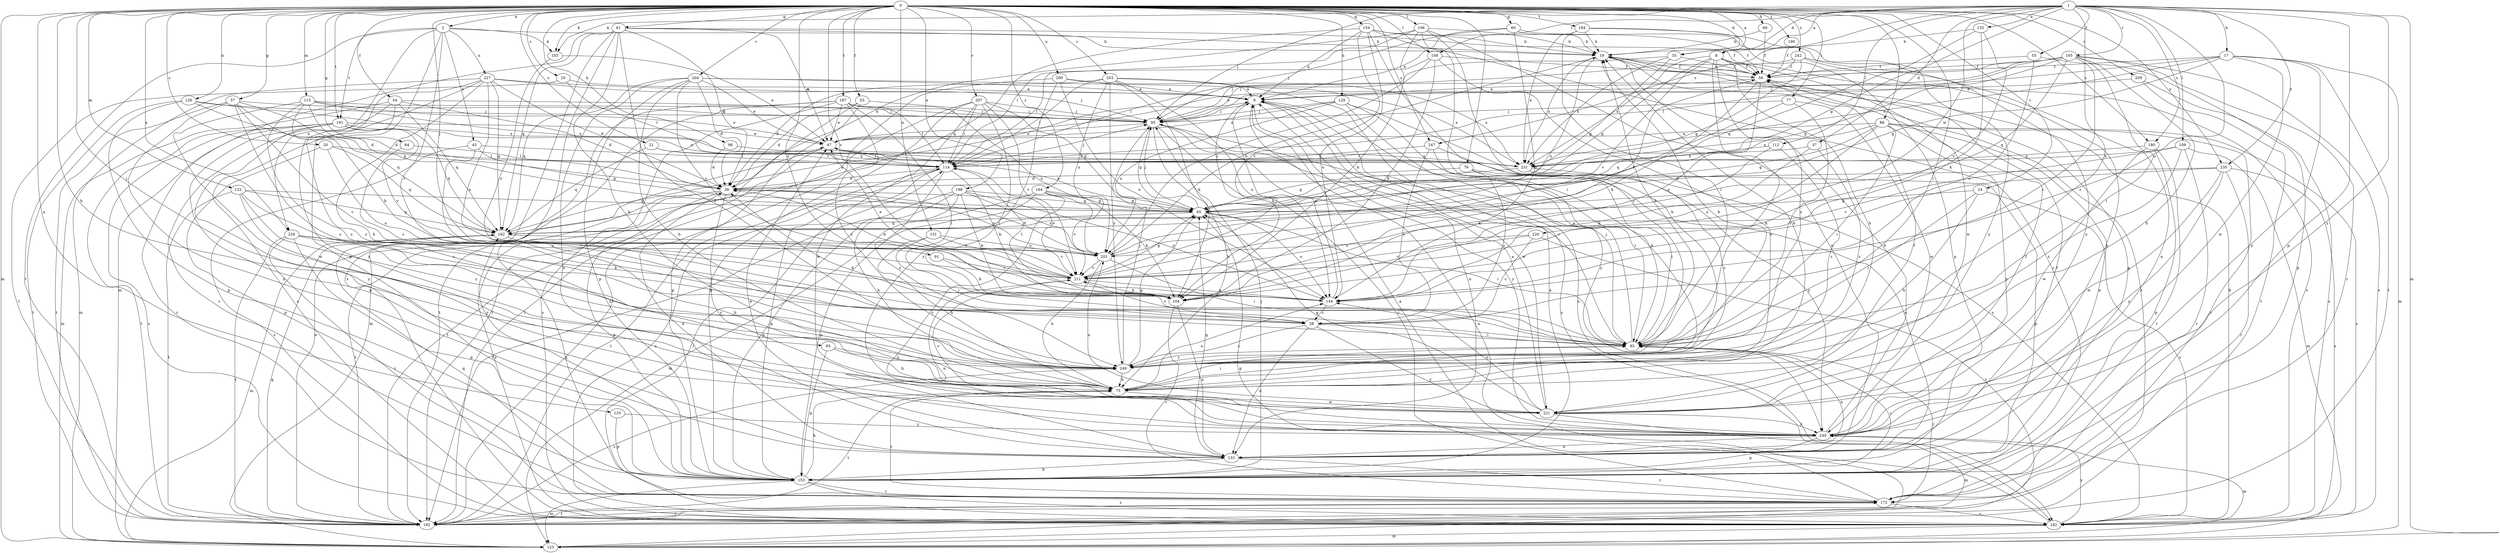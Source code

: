 strict digraph  {
0;
1;
2;
8;
9;
17;
19;
20;
21;
24;
25;
28;
35;
37;
38;
43;
47;
53;
54;
55;
56;
57;
60;
61;
64;
65;
68;
75;
76;
77;
85;
88;
91;
93;
95;
98;
103;
104;
106;
108;
109;
112;
114;
115;
122;
123;
125;
126;
129;
131;
132;
133;
144;
153;
154;
162;
164;
165;
172;
180;
182;
184;
187;
190;
191;
192;
198;
200;
201;
203;
204;
207;
209;
211;
220;
221;
226;
227;
231;
235;
240;
242;
247;
249;
0 -> 2  [label=a];
0 -> 8  [label=a];
0 -> 20  [label=c];
0 -> 21  [label=c];
0 -> 24  [label=c];
0 -> 25  [label=c];
0 -> 35  [label=d];
0 -> 53  [label=f];
0 -> 54  [label=f];
0 -> 57  [label=g];
0 -> 60  [label=g];
0 -> 61  [label=g];
0 -> 64  [label=g];
0 -> 68  [label=h];
0 -> 75  [label=h];
0 -> 76  [label=i];
0 -> 77  [label=i];
0 -> 85  [label=i];
0 -> 88  [label=j];
0 -> 91  [label=j];
0 -> 93  [label=j];
0 -> 98  [label=k];
0 -> 103  [label=k];
0 -> 106  [label=l];
0 -> 108  [label=l];
0 -> 115  [label=m];
0 -> 122  [label=m];
0 -> 123  [label=m];
0 -> 125  [label=n];
0 -> 126  [label=n];
0 -> 129  [label=n];
0 -> 131  [label=n];
0 -> 144  [label=o];
0 -> 154  [label=q];
0 -> 164  [label=r];
0 -> 180  [label=s];
0 -> 184  [label=t];
0 -> 187  [label=t];
0 -> 190  [label=t];
0 -> 191  [label=t];
0 -> 198  [label=u];
0 -> 200  [label=u];
0 -> 203  [label=v];
0 -> 204  [label=v];
0 -> 207  [label=v];
0 -> 209  [label=v];
0 -> 211  [label=v];
0 -> 226  [label=x];
0 -> 235  [label=y];
0 -> 242  [label=z];
0 -> 247  [label=z];
1 -> 8  [label=a];
1 -> 17  [label=b];
1 -> 35  [label=d];
1 -> 37  [label=d];
1 -> 55  [label=f];
1 -> 65  [label=g];
1 -> 95  [label=j];
1 -> 103  [label=k];
1 -> 108  [label=l];
1 -> 109  [label=l];
1 -> 112  [label=l];
1 -> 123  [label=m];
1 -> 132  [label=n];
1 -> 144  [label=o];
1 -> 153  [label=p];
1 -> 165  [label=r];
1 -> 180  [label=s];
1 -> 220  [label=w];
1 -> 235  [label=y];
1 -> 240  [label=y];
1 -> 247  [label=z];
1 -> 249  [label=z];
2 -> 19  [label=b];
2 -> 28  [label=c];
2 -> 43  [label=e];
2 -> 103  [label=k];
2 -> 153  [label=p];
2 -> 191  [label=t];
2 -> 192  [label=t];
2 -> 226  [label=x];
2 -> 227  [label=x];
8 -> 56  [label=f];
8 -> 65  [label=g];
8 -> 75  [label=h];
8 -> 85  [label=i];
8 -> 182  [label=s];
8 -> 211  [label=v];
8 -> 221  [label=w];
8 -> 231  [label=x];
8 -> 249  [label=z];
9 -> 95  [label=j];
9 -> 104  [label=k];
9 -> 133  [label=n];
9 -> 182  [label=s];
9 -> 221  [label=w];
17 -> 56  [label=f];
17 -> 65  [label=g];
17 -> 95  [label=j];
17 -> 123  [label=m];
17 -> 192  [label=t];
17 -> 221  [label=w];
17 -> 231  [label=x];
17 -> 240  [label=y];
19 -> 56  [label=f];
19 -> 153  [label=p];
19 -> 192  [label=t];
19 -> 201  [label=u];
19 -> 231  [label=x];
20 -> 114  [label=l];
20 -> 144  [label=o];
20 -> 153  [label=p];
20 -> 162  [label=q];
21 -> 114  [label=l];
21 -> 162  [label=q];
21 -> 231  [label=x];
24 -> 65  [label=g];
24 -> 75  [label=h];
24 -> 85  [label=i];
24 -> 182  [label=s];
25 -> 9  [label=a];
25 -> 114  [label=l];
25 -> 192  [label=t];
28 -> 85  [label=i];
28 -> 133  [label=n];
28 -> 211  [label=v];
28 -> 240  [label=y];
28 -> 249  [label=z];
35 -> 56  [label=f];
35 -> 65  [label=g];
35 -> 114  [label=l];
35 -> 231  [label=x];
37 -> 104  [label=k];
37 -> 114  [label=l];
37 -> 249  [label=z];
38 -> 65  [label=g];
38 -> 153  [label=p];
38 -> 182  [label=s];
38 -> 192  [label=t];
38 -> 201  [label=u];
38 -> 240  [label=y];
43 -> 65  [label=g];
43 -> 85  [label=i];
43 -> 114  [label=l];
43 -> 182  [label=s];
47 -> 114  [label=l];
47 -> 192  [label=t];
47 -> 231  [label=x];
53 -> 38  [label=d];
53 -> 95  [label=j];
53 -> 153  [label=p];
53 -> 192  [label=t];
54 -> 38  [label=d];
54 -> 95  [label=j];
54 -> 123  [label=m];
54 -> 162  [label=q];
54 -> 172  [label=r];
54 -> 249  [label=z];
55 -> 56  [label=f];
55 -> 144  [label=o];
55 -> 153  [label=p];
56 -> 9  [label=a];
56 -> 19  [label=b];
56 -> 104  [label=k];
56 -> 144  [label=o];
57 -> 28  [label=c];
57 -> 38  [label=d];
57 -> 95  [label=j];
57 -> 104  [label=k];
57 -> 133  [label=n];
57 -> 192  [label=t];
57 -> 249  [label=z];
60 -> 9  [label=a];
60 -> 19  [label=b];
60 -> 95  [label=j];
60 -> 144  [label=o];
60 -> 240  [label=y];
61 -> 19  [label=b];
61 -> 38  [label=d];
61 -> 47  [label=e];
61 -> 56  [label=f];
61 -> 75  [label=h];
61 -> 123  [label=m];
61 -> 162  [label=q];
61 -> 172  [label=r];
61 -> 182  [label=s];
61 -> 249  [label=z];
64 -> 28  [label=c];
64 -> 114  [label=l];
65 -> 47  [label=e];
65 -> 85  [label=i];
65 -> 95  [label=j];
65 -> 144  [label=o];
65 -> 162  [label=q];
68 -> 19  [label=b];
68 -> 56  [label=f];
75 -> 19  [label=b];
75 -> 85  [label=i];
75 -> 144  [label=o];
75 -> 172  [label=r];
75 -> 192  [label=t];
75 -> 221  [label=w];
76 -> 28  [label=c];
76 -> 38  [label=d];
76 -> 85  [label=i];
76 -> 133  [label=n];
77 -> 85  [label=i];
77 -> 95  [label=j];
77 -> 162  [label=q];
77 -> 221  [label=w];
85 -> 9  [label=a];
85 -> 19  [label=b];
85 -> 38  [label=d];
85 -> 95  [label=j];
85 -> 133  [label=n];
85 -> 172  [label=r];
85 -> 249  [label=z];
88 -> 47  [label=e];
88 -> 65  [label=g];
88 -> 85  [label=i];
88 -> 133  [label=n];
88 -> 144  [label=o];
88 -> 172  [label=r];
88 -> 182  [label=s];
88 -> 231  [label=x];
88 -> 240  [label=y];
91 -> 104  [label=k];
91 -> 211  [label=v];
93 -> 75  [label=h];
93 -> 153  [label=p];
93 -> 249  [label=z];
95 -> 47  [label=e];
95 -> 65  [label=g];
95 -> 75  [label=h];
95 -> 85  [label=i];
95 -> 172  [label=r];
95 -> 240  [label=y];
98 -> 38  [label=d];
98 -> 231  [label=x];
103 -> 47  [label=e];
103 -> 144  [label=o];
104 -> 114  [label=l];
104 -> 133  [label=n];
104 -> 172  [label=r];
106 -> 19  [label=b];
106 -> 38  [label=d];
106 -> 85  [label=i];
106 -> 104  [label=k];
106 -> 114  [label=l];
106 -> 133  [label=n];
106 -> 249  [label=z];
108 -> 56  [label=f];
108 -> 75  [label=h];
108 -> 104  [label=k];
108 -> 114  [label=l];
108 -> 201  [label=u];
109 -> 123  [label=m];
109 -> 172  [label=r];
109 -> 211  [label=v];
109 -> 231  [label=x];
109 -> 249  [label=z];
112 -> 104  [label=k];
112 -> 231  [label=x];
112 -> 249  [label=z];
114 -> 38  [label=d];
114 -> 95  [label=j];
114 -> 104  [label=k];
114 -> 153  [label=p];
114 -> 182  [label=s];
114 -> 211  [label=v];
114 -> 249  [label=z];
115 -> 38  [label=d];
115 -> 47  [label=e];
115 -> 95  [label=j];
115 -> 162  [label=q];
115 -> 221  [label=w];
115 -> 231  [label=x];
115 -> 249  [label=z];
122 -> 28  [label=c];
122 -> 65  [label=g];
122 -> 162  [label=q];
122 -> 192  [label=t];
122 -> 240  [label=y];
122 -> 249  [label=z];
123 -> 9  [label=a];
125 -> 153  [label=p];
125 -> 240  [label=y];
126 -> 65  [label=g];
126 -> 95  [label=j];
126 -> 153  [label=p];
126 -> 192  [label=t];
126 -> 231  [label=x];
129 -> 47  [label=e];
129 -> 75  [label=h];
129 -> 95  [label=j];
129 -> 182  [label=s];
129 -> 201  [label=u];
129 -> 240  [label=y];
131 -> 75  [label=h];
131 -> 85  [label=i];
131 -> 201  [label=u];
131 -> 211  [label=v];
132 -> 19  [label=b];
132 -> 104  [label=k];
132 -> 162  [label=q];
132 -> 211  [label=v];
133 -> 38  [label=d];
133 -> 47  [label=e];
133 -> 56  [label=f];
133 -> 65  [label=g];
133 -> 153  [label=p];
133 -> 172  [label=r];
144 -> 9  [label=a];
144 -> 28  [label=c];
153 -> 9  [label=a];
153 -> 75  [label=h];
153 -> 85  [label=i];
153 -> 95  [label=j];
153 -> 123  [label=m];
153 -> 162  [label=q];
153 -> 172  [label=r];
153 -> 182  [label=s];
154 -> 9  [label=a];
154 -> 19  [label=b];
154 -> 56  [label=f];
154 -> 75  [label=h];
154 -> 144  [label=o];
154 -> 162  [label=q];
154 -> 172  [label=r];
154 -> 211  [label=v];
162 -> 9  [label=a];
162 -> 75  [label=h];
162 -> 123  [label=m];
162 -> 201  [label=u];
164 -> 65  [label=g];
164 -> 104  [label=k];
164 -> 123  [label=m];
164 -> 153  [label=p];
164 -> 211  [label=v];
164 -> 240  [label=y];
165 -> 28  [label=c];
165 -> 47  [label=e];
165 -> 56  [label=f];
165 -> 65  [label=g];
165 -> 75  [label=h];
165 -> 85  [label=i];
165 -> 95  [label=j];
165 -> 114  [label=l];
165 -> 162  [label=q];
165 -> 172  [label=r];
165 -> 182  [label=s];
172 -> 9  [label=a];
172 -> 162  [label=q];
172 -> 182  [label=s];
172 -> 192  [label=t];
180 -> 153  [label=p];
180 -> 172  [label=r];
180 -> 221  [label=w];
180 -> 231  [label=x];
182 -> 19  [label=b];
182 -> 65  [label=g];
182 -> 114  [label=l];
182 -> 123  [label=m];
182 -> 240  [label=y];
184 -> 19  [label=b];
184 -> 85  [label=i];
184 -> 153  [label=p];
184 -> 231  [label=x];
184 -> 240  [label=y];
187 -> 47  [label=e];
187 -> 85  [label=i];
187 -> 95  [label=j];
187 -> 114  [label=l];
187 -> 123  [label=m];
187 -> 182  [label=s];
187 -> 192  [label=t];
187 -> 201  [label=u];
187 -> 249  [label=z];
190 -> 56  [label=f];
191 -> 47  [label=e];
191 -> 133  [label=n];
191 -> 162  [label=q];
191 -> 172  [label=r];
191 -> 182  [label=s];
191 -> 192  [label=t];
191 -> 211  [label=v];
191 -> 231  [label=x];
191 -> 240  [label=y];
192 -> 47  [label=e];
192 -> 114  [label=l];
192 -> 162  [label=q];
192 -> 172  [label=r];
192 -> 249  [label=z];
198 -> 65  [label=g];
198 -> 75  [label=h];
198 -> 104  [label=k];
198 -> 144  [label=o];
198 -> 153  [label=p];
198 -> 192  [label=t];
198 -> 201  [label=u];
200 -> 9  [label=a];
200 -> 144  [label=o];
200 -> 192  [label=t];
200 -> 231  [label=x];
200 -> 240  [label=y];
201 -> 19  [label=b];
201 -> 38  [label=d];
201 -> 56  [label=f];
201 -> 75  [label=h];
201 -> 85  [label=i];
201 -> 211  [label=v];
203 -> 9  [label=a];
203 -> 38  [label=d];
203 -> 104  [label=k];
203 -> 114  [label=l];
203 -> 144  [label=o];
203 -> 182  [label=s];
203 -> 201  [label=u];
203 -> 249  [label=z];
204 -> 9  [label=a];
204 -> 38  [label=d];
204 -> 47  [label=e];
204 -> 75  [label=h];
204 -> 133  [label=n];
204 -> 153  [label=p];
204 -> 162  [label=q];
204 -> 211  [label=v];
204 -> 231  [label=x];
207 -> 65  [label=g];
207 -> 85  [label=i];
207 -> 95  [label=j];
207 -> 114  [label=l];
207 -> 153  [label=p];
207 -> 192  [label=t];
207 -> 211  [label=v];
207 -> 221  [label=w];
209 -> 9  [label=a];
209 -> 182  [label=s];
209 -> 192  [label=t];
211 -> 38  [label=d];
211 -> 47  [label=e];
211 -> 65  [label=g];
211 -> 104  [label=k];
211 -> 133  [label=n];
211 -> 144  [label=o];
220 -> 28  [label=c];
220 -> 192  [label=t];
220 -> 201  [label=u];
220 -> 211  [label=v];
221 -> 9  [label=a];
221 -> 56  [label=f];
221 -> 65  [label=g];
221 -> 123  [label=m];
221 -> 144  [label=o];
221 -> 201  [label=u];
221 -> 211  [label=v];
221 -> 240  [label=y];
226 -> 104  [label=k];
226 -> 153  [label=p];
226 -> 172  [label=r];
226 -> 192  [label=t];
226 -> 201  [label=u];
226 -> 249  [label=z];
227 -> 9  [label=a];
227 -> 38  [label=d];
227 -> 75  [label=h];
227 -> 95  [label=j];
227 -> 123  [label=m];
227 -> 144  [label=o];
227 -> 162  [label=q];
227 -> 182  [label=s];
227 -> 240  [label=y];
231 -> 65  [label=g];
231 -> 153  [label=p];
231 -> 249  [label=z];
235 -> 38  [label=d];
235 -> 144  [label=o];
235 -> 172  [label=r];
235 -> 182  [label=s];
235 -> 221  [label=w];
235 -> 240  [label=y];
240 -> 19  [label=b];
240 -> 56  [label=f];
240 -> 123  [label=m];
240 -> 133  [label=n];
240 -> 153  [label=p];
242 -> 56  [label=f];
242 -> 65  [label=g];
242 -> 95  [label=j];
242 -> 133  [label=n];
242 -> 240  [label=y];
247 -> 28  [label=c];
247 -> 85  [label=i];
247 -> 114  [label=l];
247 -> 240  [label=y];
249 -> 19  [label=b];
249 -> 65  [label=g];
249 -> 75  [label=h];
249 -> 95  [label=j];
}

